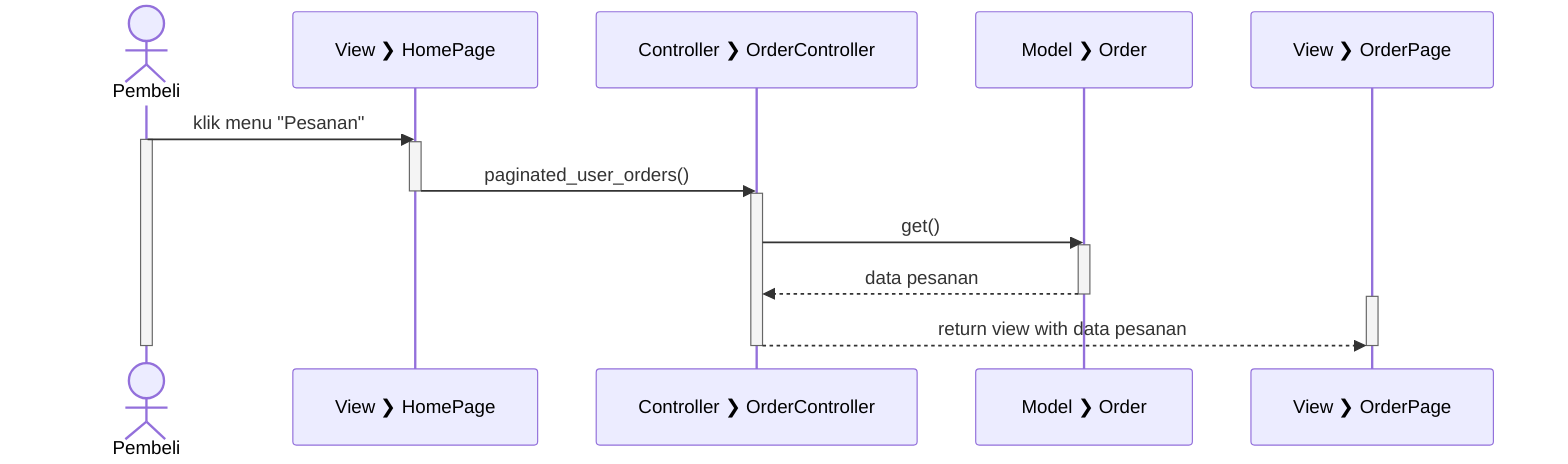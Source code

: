 sequenceDiagram
  actor Pembeli
  participant V_H as View #10095; HomePage
  participant C_O as Controller #10095; OrderController
  participant M_O as Model #10095; Order
  participant V_O as View #10095; OrderPage

  Pembeli->>V_H: klik menu "Pesanan"

  activate Pembeli
  activate V_H

  V_H->>C_O: paginated_user_orders()

  deactivate V_H

  activate C_O

  C_O->>M_O: get()

  activate M_O

  M_O-->>C_O: data pesanan

  deactivate M_O

  activate V_O
  C_O-->>V_O: return view with data pesanan

  deactivate C_O
  deactivate V_O
  deactivate Pembeli